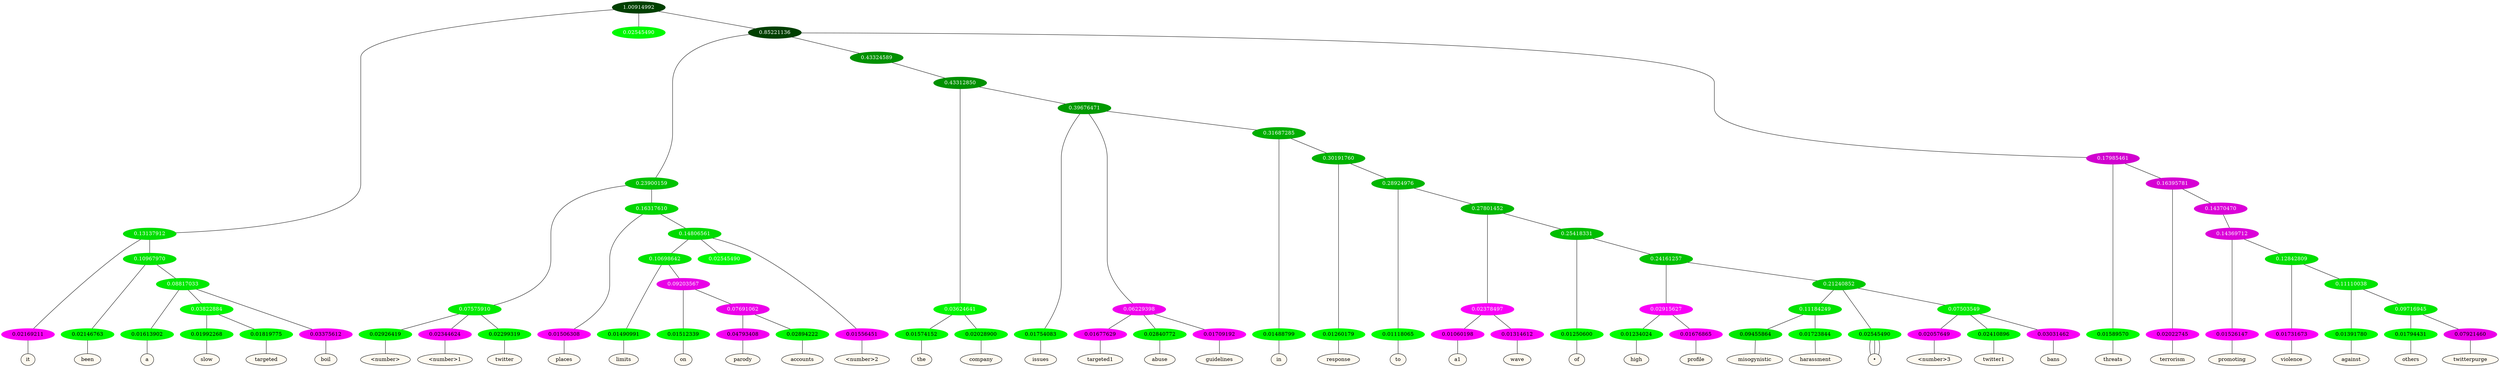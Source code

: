 graph {
	node [format=png height=0.15 nodesep=0.001 ordering=out overlap=prism overlap_scaling=0.01 ranksep=0.001 ratio=0.2 style=filled width=0.15]
	{
		rank=same
		a_w_4 [label=it color=black fillcolor=floralwhite style="filled,solid"]
		a_w_9 [label=been color=black fillcolor=floralwhite style="filled,solid"]
		a_w_16 [label=a color=black fillcolor=floralwhite style="filled,solid"]
		a_w_28 [label=slow color=black fillcolor=floralwhite style="filled,solid"]
		a_w_29 [label=targeted color=black fillcolor=floralwhite style="filled,solid"]
		a_w_18 [label=boil color=black fillcolor=floralwhite style="filled,solid"]
		a_w_73 [label="•" color=black fillcolor=floralwhite style="filled,solid"]
		a_w_19 [label="\<number\>" color=black fillcolor=floralwhite style="filled,solid"]
		a_w_20 [label="\<number\>1" color=black fillcolor=floralwhite style="filled,solid"]
		a_w_21 [label=twitter color=black fillcolor=floralwhite style="filled,solid"]
		a_w_22 [label=places color=black fillcolor=floralwhite style="filled,solid"]
		a_w_39 [label=limits color=black fillcolor=floralwhite style="filled,solid"]
		a_w_48 [label=on color=black fillcolor=floralwhite style="filled,solid"]
		a_w_54 [label=parody color=black fillcolor=floralwhite style="filled,solid"]
		a_w_55 [label=accounts color=black fillcolor=floralwhite style="filled,solid"]
		a_w_73 [label="•" color=black fillcolor=floralwhite style="filled,solid"]
		a_w_32 [label="\<number\>2" color=black fillcolor=floralwhite style="filled,solid"]
		a_w_33 [label=the color=black fillcolor=floralwhite style="filled,solid"]
		a_w_34 [label=company color=black fillcolor=floralwhite style="filled,solid"]
		a_w_35 [label=issues color=black fillcolor=floralwhite style="filled,solid"]
		a_w_41 [label=targeted1 color=black fillcolor=floralwhite style="filled,solid"]
		a_w_42 [label=abuse color=black fillcolor=floralwhite style="filled,solid"]
		a_w_43 [label=guidelines color=black fillcolor=floralwhite style="filled,solid"]
		a_w_44 [label=in color=black fillcolor=floralwhite style="filled,solid"]
		a_w_50 [label=response color=black fillcolor=floralwhite style="filled,solid"]
		a_w_56 [label=to color=black fillcolor=floralwhite style="filled,solid"]
		a_w_64 [label=a1 color=black fillcolor=floralwhite style="filled,solid"]
		a_w_65 [label=wave color=black fillcolor=floralwhite style="filled,solid"]
		a_w_66 [label=of color=black fillcolor=floralwhite style="filled,solid"]
		a_w_70 [label=high color=black fillcolor=floralwhite style="filled,solid"]
		a_w_71 [label=profile color=black fillcolor=floralwhite style="filled,solid"]
		a_w_75 [label=misogynistic color=black fillcolor=floralwhite style="filled,solid"]
		a_w_76 [label=harassment color=black fillcolor=floralwhite style="filled,solid"]
		a_w_73 [label="•" color=black fillcolor=floralwhite style="filled,solid"]
		a_w_77 [label="\<number\>3" color=black fillcolor=floralwhite style="filled,solid"]
		a_w_78 [label=twitter1 color=black fillcolor=floralwhite style="filled,solid"]
		a_w_79 [label=bans color=black fillcolor=floralwhite style="filled,solid"]
		a_w_14 [label=threats color=black fillcolor=floralwhite style="filled,solid"]
		a_w_26 [label=terrorism color=black fillcolor=floralwhite style="filled,solid"]
		a_w_46 [label=promoting color=black fillcolor=floralwhite style="filled,solid"]
		a_w_52 [label=violence color=black fillcolor=floralwhite style="filled,solid"]
		a_w_58 [label=against color=black fillcolor=floralwhite style="filled,solid"]
		a_w_62 [label=others color=black fillcolor=floralwhite style="filled,solid"]
		a_w_63 [label=twitterpurge color=black fillcolor=floralwhite style="filled,solid"]
	}
	a_n_4 -- a_w_4
	a_n_9 -- a_w_9
	a_n_16 -- a_w_16
	a_n_28 -- a_w_28
	a_n_29 -- a_w_29
	a_n_18 -- a_w_18
	a_n_73 -- a_w_73
	a_n_19 -- a_w_19
	a_n_20 -- a_w_20
	a_n_21 -- a_w_21
	a_n_22 -- a_w_22
	a_n_39 -- a_w_39
	a_n_48 -- a_w_48
	a_n_54 -- a_w_54
	a_n_55 -- a_w_55
	a_n_73 -- a_w_73
	a_n_32 -- a_w_32
	a_n_33 -- a_w_33
	a_n_34 -- a_w_34
	a_n_35 -- a_w_35
	a_n_41 -- a_w_41
	a_n_42 -- a_w_42
	a_n_43 -- a_w_43
	a_n_44 -- a_w_44
	a_n_50 -- a_w_50
	a_n_56 -- a_w_56
	a_n_64 -- a_w_64
	a_n_65 -- a_w_65
	a_n_66 -- a_w_66
	a_n_70 -- a_w_70
	a_n_71 -- a_w_71
	a_n_75 -- a_w_75
	a_n_76 -- a_w_76
	a_n_73 -- a_w_73
	a_n_77 -- a_w_77
	a_n_78 -- a_w_78
	a_n_79 -- a_w_79
	a_n_14 -- a_w_14
	a_n_26 -- a_w_26
	a_n_46 -- a_w_46
	a_n_52 -- a_w_52
	a_n_58 -- a_w_58
	a_n_62 -- a_w_62
	a_n_63 -- a_w_63
	{
		rank=same
		a_n_4 [label=0.02169211 color="0.835 1.000 0.978" fontcolor=black]
		a_n_9 [label=0.02146763 color="0.334 1.000 0.979" fontcolor=black]
		a_n_16 [label=0.01613902 color="0.334 1.000 0.984" fontcolor=black]
		a_n_28 [label=0.01992268 color="0.334 1.000 0.980" fontcolor=black]
		a_n_29 [label=0.01819775 color="0.334 1.000 0.982" fontcolor=black]
		a_n_18 [label=0.03375612 color="0.835 1.000 0.966" fontcolor=black]
		a_n_73 [label=0.02545490 color="0.334 1.000 0.975" fontcolor=black]
		a_n_19 [label=0.02926419 color="0.334 1.000 0.971" fontcolor=black]
		a_n_20 [label=0.02344624 color="0.835 1.000 0.977" fontcolor=black]
		a_n_21 [label=0.02299319 color="0.334 1.000 0.977" fontcolor=black]
		a_n_22 [label=0.01506308 color="0.835 1.000 0.985" fontcolor=black]
		a_n_39 [label=0.01490991 color="0.334 1.000 0.985" fontcolor=black]
		a_n_48 [label=0.01512339 color="0.334 1.000 0.985" fontcolor=black]
		a_n_54 [label=0.04793408 color="0.835 1.000 0.952" fontcolor=black]
		a_n_55 [label=0.02894222 color="0.334 1.000 0.971" fontcolor=black]
		a_n_73 [label=0.02545490 color="0.334 1.000 0.975" fontcolor=black]
		a_n_32 [label=0.01556451 color="0.835 1.000 0.984" fontcolor=black]
		a_n_33 [label=0.01574152 color="0.334 1.000 0.984" fontcolor=black]
		a_n_34 [label=0.02028900 color="0.334 1.000 0.980" fontcolor=black]
		a_n_35 [label=0.01754083 color="0.334 1.000 0.982" fontcolor=black]
		a_n_41 [label=0.01677629 color="0.835 1.000 0.983" fontcolor=black]
		a_n_42 [label=0.02840772 color="0.334 1.000 0.972" fontcolor=black]
		a_n_43 [label=0.01709192 color="0.835 1.000 0.983" fontcolor=black]
		a_n_44 [label=0.01488799 color="0.334 1.000 0.985" fontcolor=black]
		a_n_50 [label=0.01260179 color="0.334 1.000 0.987" fontcolor=black]
		a_n_56 [label=0.01118065 color="0.334 1.000 0.989" fontcolor=black]
		a_n_64 [label=0.01060198 color="0.835 1.000 0.989" fontcolor=black]
		a_n_65 [label=0.01314612 color="0.835 1.000 0.987" fontcolor=black]
		a_n_66 [label=0.01250600 color="0.334 1.000 0.987" fontcolor=black]
		a_n_70 [label=0.01234024 color="0.334 1.000 0.988" fontcolor=black]
		a_n_71 [label=0.01676865 color="0.835 1.000 0.983" fontcolor=black]
		a_n_75 [label=0.09455864 color="0.334 1.000 0.905" fontcolor=black]
		a_n_76 [label=0.01723844 color="0.334 1.000 0.983" fontcolor=black]
		a_n_73 [label=0.02545490 color="0.334 1.000 0.975" fontcolor=black]
		a_n_77 [label=0.02057649 color="0.835 1.000 0.979" fontcolor=black]
		a_n_78 [label=0.02410896 color="0.334 1.000 0.976" fontcolor=black]
		a_n_79 [label=0.03031462 color="0.835 1.000 0.970" fontcolor=black]
		a_n_14 [label=0.01589570 color="0.334 1.000 0.984" fontcolor=black]
		a_n_26 [label=0.02022745 color="0.835 1.000 0.980" fontcolor=black]
		a_n_46 [label=0.01526147 color="0.835 1.000 0.985" fontcolor=black]
		a_n_52 [label=0.01731673 color="0.835 1.000 0.983" fontcolor=black]
		a_n_58 [label=0.01391780 color="0.334 1.000 0.986" fontcolor=black]
		a_n_62 [label=0.01794431 color="0.334 1.000 0.982" fontcolor=black]
		a_n_63 [label=0.07921460 color="0.835 1.000 0.921" fontcolor=black]
	}
	a_n_0 [label=1.00914992 color="0.334 1.000 0.250" fontcolor=grey99]
	a_n_1 [label=0.13137912 color="0.334 1.000 0.869" fontcolor=grey99]
	a_n_0 -- a_n_1
	a_n_2 [label=0.02545490 color="0.334 1.000 0.975" fontcolor=grey99]
	a_n_0 -- a_n_2
	a_n_3 [label=0.85221136 color="0.334 1.000 0.250" fontcolor=grey99]
	a_n_0 -- a_n_3
	a_n_1 -- a_n_4
	a_n_5 [label=0.10967970 color="0.334 1.000 0.890" fontcolor=grey99]
	a_n_1 -- a_n_5
	a_n_6 [label=0.23900159 color="0.334 1.000 0.761" fontcolor=grey99]
	a_n_3 -- a_n_6
	a_n_7 [label=0.43324589 color="0.334 1.000 0.567" fontcolor=grey99]
	a_n_3 -- a_n_7
	a_n_8 [label=0.17985461 color="0.835 1.000 0.820" fontcolor=grey99]
	a_n_3 -- a_n_8
	a_n_5 -- a_n_9
	a_n_10 [label=0.08817033 color="0.334 1.000 0.912" fontcolor=grey99]
	a_n_5 -- a_n_10
	a_n_11 [label=0.07575910 color="0.334 1.000 0.924" fontcolor=grey99]
	a_n_6 -- a_n_11
	a_n_12 [label=0.16317610 color="0.334 1.000 0.837" fontcolor=grey99]
	a_n_6 -- a_n_12
	a_n_13 [label=0.43312850 color="0.334 1.000 0.567" fontcolor=grey99]
	a_n_7 -- a_n_13
	a_n_8 -- a_n_14
	a_n_15 [label=0.16395781 color="0.835 1.000 0.836" fontcolor=grey99]
	a_n_8 -- a_n_15
	a_n_10 -- a_n_16
	a_n_17 [label=0.03822884 color="0.334 1.000 0.962" fontcolor=grey99]
	a_n_10 -- a_n_17
	a_n_10 -- a_n_18
	a_n_11 -- a_n_19
	a_n_11 -- a_n_20
	a_n_11 -- a_n_21
	a_n_12 -- a_n_22
	a_n_23 [label=0.14806561 color="0.334 1.000 0.852" fontcolor=grey99]
	a_n_12 -- a_n_23
	a_n_24 [label=0.03624641 color="0.334 1.000 0.964" fontcolor=grey99]
	a_n_13 -- a_n_24
	a_n_25 [label=0.39676471 color="0.334 1.000 0.603" fontcolor=grey99]
	a_n_13 -- a_n_25
	a_n_15 -- a_n_26
	a_n_27 [label=0.14370470 color="0.835 1.000 0.856" fontcolor=grey99]
	a_n_15 -- a_n_27
	a_n_17 -- a_n_28
	a_n_17 -- a_n_29
	a_n_30 [label=0.10698642 color="0.334 1.000 0.893" fontcolor=grey99]
	a_n_23 -- a_n_30
	a_n_31 [label=0.02545490 color="0.334 1.000 0.975" fontcolor=grey99]
	a_n_23 -- a_n_31
	a_n_23 -- a_n_32
	a_n_24 -- a_n_33
	a_n_24 -- a_n_34
	a_n_25 -- a_n_35
	a_n_36 [label=0.06229398 color="0.835 1.000 0.938" fontcolor=grey99]
	a_n_25 -- a_n_36
	a_n_37 [label=0.31687285 color="0.334 1.000 0.683" fontcolor=grey99]
	a_n_25 -- a_n_37
	a_n_38 [label=0.14369712 color="0.835 1.000 0.856" fontcolor=grey99]
	a_n_27 -- a_n_38
	a_n_30 -- a_n_39
	a_n_40 [label=0.09203567 color="0.835 1.000 0.908" fontcolor=grey99]
	a_n_30 -- a_n_40
	a_n_36 -- a_n_41
	a_n_36 -- a_n_42
	a_n_36 -- a_n_43
	a_n_37 -- a_n_44
	a_n_45 [label=0.30191760 color="0.334 1.000 0.698" fontcolor=grey99]
	a_n_37 -- a_n_45
	a_n_38 -- a_n_46
	a_n_47 [label=0.12842809 color="0.334 1.000 0.872" fontcolor=grey99]
	a_n_38 -- a_n_47
	a_n_40 -- a_n_48
	a_n_49 [label=0.07691062 color="0.835 1.000 0.923" fontcolor=grey99]
	a_n_40 -- a_n_49
	a_n_45 -- a_n_50
	a_n_51 [label=0.28924976 color="0.334 1.000 0.711" fontcolor=grey99]
	a_n_45 -- a_n_51
	a_n_47 -- a_n_52
	a_n_53 [label=0.11110038 color="0.334 1.000 0.889" fontcolor=grey99]
	a_n_47 -- a_n_53
	a_n_49 -- a_n_54
	a_n_49 -- a_n_55
	a_n_51 -- a_n_56
	a_n_57 [label=0.27801452 color="0.334 1.000 0.722" fontcolor=grey99]
	a_n_51 -- a_n_57
	a_n_53 -- a_n_58
	a_n_59 [label=0.09716945 color="0.334 1.000 0.903" fontcolor=grey99]
	a_n_53 -- a_n_59
	a_n_60 [label=0.02378497 color="0.835 1.000 0.976" fontcolor=grey99]
	a_n_57 -- a_n_60
	a_n_61 [label=0.25418331 color="0.334 1.000 0.746" fontcolor=grey99]
	a_n_57 -- a_n_61
	a_n_59 -- a_n_62
	a_n_59 -- a_n_63
	a_n_60 -- a_n_64
	a_n_60 -- a_n_65
	a_n_61 -- a_n_66
	a_n_67 [label=0.24161257 color="0.334 1.000 0.758" fontcolor=grey99]
	a_n_61 -- a_n_67
	a_n_68 [label=0.02915627 color="0.835 1.000 0.971" fontcolor=grey99]
	a_n_67 -- a_n_68
	a_n_69 [label=0.21240852 color="0.334 1.000 0.788" fontcolor=grey99]
	a_n_67 -- a_n_69
	a_n_68 -- a_n_70
	a_n_68 -- a_n_71
	a_n_72 [label=0.11184249 color="0.334 1.000 0.888" fontcolor=grey99]
	a_n_69 -- a_n_72
	a_n_69 -- a_n_73
	a_n_74 [label=0.07503549 color="0.334 1.000 0.925" fontcolor=grey99]
	a_n_69 -- a_n_74
	a_n_72 -- a_n_75
	a_n_72 -- a_n_76
	a_n_74 -- a_n_77
	a_n_74 -- a_n_78
	a_n_74 -- a_n_79
}
